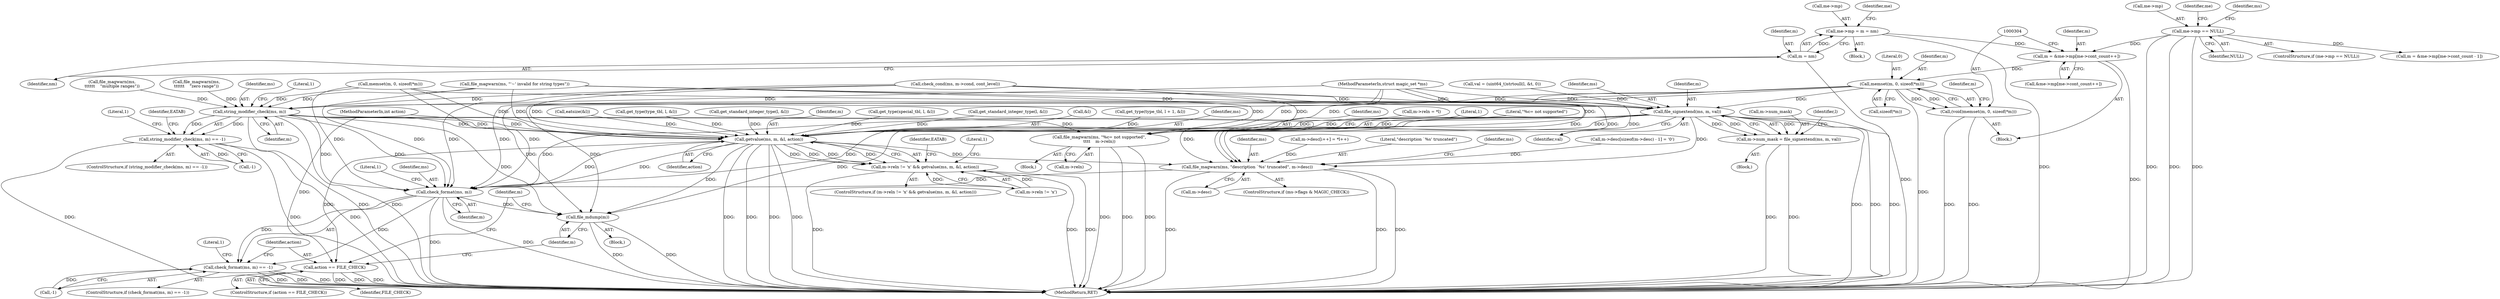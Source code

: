 digraph "0_file_4a284c89d6ef11aca34da65da7d673050a5ea320@API" {
"1000305" [label="(Call,memset(m, 0, sizeof(*m)))"];
"1000292" [label="(Call,m = &me->mp[me->cont_count++])"];
"1000190" [label="(Call,me->mp == NULL)"];
"1000278" [label="(Call,me->mp = m = nm)"];
"1000282" [label="(Call,m = nm)"];
"1000303" [label="(Call,(void)memset(m, 0, sizeof(*m)))"];
"1000973" [label="(Call,file_signextend(ms, m, val))"];
"1000969" [label="(Call,m->num_mask = file_signextend(ms, m, val))"];
"1001309" [label="(Call,file_magwarn(ms, \"%c= not supported\",\n\t\t\t\t    m->reln))"];
"1001398" [label="(Call,getvalue(ms, m, &l, action))"];
"1001392" [label="(Call,m->reln != 'x' && getvalue(ms, m, &l, action))"];
"1001495" [label="(Call,file_magwarn(ms, \"description `%s' truncated\", m->desc))"];
"1001510" [label="(Call,check_format(ms, m))"];
"1001509" [label="(Call,check_format(ms, m) == -1)"];
"1001523" [label="(Call,file_mdump(m))"];
"1001519" [label="(Call,action == FILE_CHECK)"];
"1001257" [label="(Call,string_modifier_check(ms, m))"];
"1001256" [label="(Call,string_modifier_check(ms, m) == -1)"];
"1001400" [label="(Identifier,m)"];
"1001259" [label="(Identifier,m)"];
"1001258" [label="(Identifier,ms)"];
"1001312" [label="(Call,m->reln)"];
"1001392" [label="(Call,m->reln != 'x' && getvalue(ms, m, &l, action))"];
"1001264" [label="(Literal,1)"];
"1000856" [label="(Call,get_type(special_tbl, l, &l))"];
"1000293" [label="(Identifier,m)"];
"1001520" [label="(Identifier,action)"];
"1001524" [label="(Identifier,m)"];
"1000976" [label="(Identifier,val)"];
"1001523" [label="(Call,file_mdump(m))"];
"1000975" [label="(Identifier,m)"];
"1000970" [label="(Call,m->num_mask)"];
"1000134" [label="(MethodParameterIn,int action)"];
"1001518" [label="(ControlStructure,if (action == FILE_CHECK))"];
"1000979" [label="(Identifier,l)"];
"1001496" [label="(Identifier,ms)"];
"1001310" [label="(Identifier,ms)"];
"1001257" [label="(Call,string_modifier_check(ms, m))"];
"1000284" [label="(Identifier,nm)"];
"1000777" [label="(Call,get_standard_integer_type(l, &l))"];
"1001281" [label="(Identifier,EATAB)"];
"1000948" [label="(Block,)"];
"1000257" [label="(Block,)"];
"1000306" [label="(Identifier,m)"];
"1000957" [label="(Call,val = (uint64_t)strtoull(l, &t, 0))"];
"1001288" [label="(Call,m->reln = *l)"];
"1001393" [label="(Call,m->reln != 'x')"];
"1001261" [label="(Literal,1)"];
"1001534" [label="(MethodReturn,RET)"];
"1000294" [label="(Call,&me->mp[me->cont_count++])"];
"1001391" [label="(ControlStructure,if (m->reln != 'x' && getvalue(ms, m, &l, action)))"];
"1001495" [label="(Call,file_magwarn(ms, \"description `%s' truncated\", m->desc))"];
"1000973" [label="(Call,file_signextend(ms, m, val))"];
"1000283" [label="(Identifier,m)"];
"1001255" [label="(ControlStructure,if (string_modifier_check(ms, m) == -1))"];
"1001512" [label="(Identifier,m)"];
"1001521" [label="(Identifier,FILE_CHECK)"];
"1000969" [label="(Call,m->num_mask = file_signextend(ms, m, val))"];
"1001401" [label="(Call,&l)"];
"1001510" [label="(Call,check_format(ms, m))"];
"1001528" [label="(Identifier,m)"];
"1000287" [label="(Identifier,me)"];
"1001508" [label="(ControlStructure,if (check_format(ms, m) == -1))"];
"1001489" [label="(ControlStructure,if (ms->flags & MAGIC_CHECK))"];
"1001256" [label="(Call,string_modifier_check(ms, m) == -1)"];
"1001317" [label="(Literal,1)"];
"1000205" [label="(Identifier,me)"];
"1000197" [label="(Identifier,ms)"];
"1000737" [label="(Call,check_cond(ms, m->cond, cont_level))"];
"1000305" [label="(Call,memset(m, 0, sizeof(*m)))"];
"1000194" [label="(Identifier,NULL)"];
"1000353" [label="(Call,memset(m, 0, sizeof(*m)))"];
"1000130" [label="(MethodParameterIn,struct magic_set *ms)"];
"1001451" [label="(Call,m->desc[i++] = *l++)"];
"1000282" [label="(Call,m = nm)"];
"1001403" [label="(Identifier,action)"];
"1001497" [label="(Literal,\"description `%s' truncated\")"];
"1000307" [label="(Literal,0)"];
"1000974" [label="(Identifier,ms)"];
"1000759" [label="(Call,get_type(type_tbl, l + 1, &l))"];
"1001398" [label="(Call,getvalue(ms, m, &l, action))"];
"1000189" [label="(ControlStructure,if (me->mp == NULL))"];
"1000303" [label="(Call,(void)memset(m, 0, sizeof(*m)))"];
"1000313" [label="(Identifier,m)"];
"1000292" [label="(Call,m = &me->mp[me->cont_count++])"];
"1001513" [label="(Call,-1)"];
"1000215" [label="(Call,m = &me->mp[me->cont_count - 1])"];
"1000308" [label="(Call,sizeof(*m))"];
"1001399" [label="(Identifier,ms)"];
"1000191" [label="(Call,me->mp)"];
"1000190" [label="(Call,me->mp == NULL)"];
"1001260" [label="(Call,-1)"];
"1001504" [label="(Identifier,ms)"];
"1000977" [label="(Call,eatsize(&l))"];
"1001021" [label="(Call,file_magwarn(ms,\n\t\t\t\t\t\t    \"multiple ranges\"))"];
"1001407" [label="(Identifier,EATAB)"];
"1001511" [label="(Identifier,ms)"];
"1001308" [label="(Block,)"];
"1001044" [label="(Call,file_magwarn(ms,\n\t\t\t\t\t\t    \"zero range\"))"];
"1001477" [label="(Call,m->desc[sizeof(m->desc) - 1] = '\0')"];
"1001514" [label="(Literal,1)"];
"1000910" [label="(Call,file_magwarn(ms, \"'~' invalid for string types\"))"];
"1001406" [label="(Literal,1)"];
"1000798" [label="(Call,get_type(type_tbl, l, &l))"];
"1001311" [label="(Literal,\"%c= not supported\")"];
"1001517" [label="(Literal,1)"];
"1000819" [label="(Call,get_standard_integer_type(l, &l))"];
"1001509" [label="(Call,check_format(ms, m) == -1)"];
"1000188" [label="(Block,)"];
"1001522" [label="(Block,)"];
"1000278" [label="(Call,me->mp = m = nm)"];
"1001309" [label="(Call,file_magwarn(ms, \"%c= not supported\",\n\t\t\t\t    m->reln))"];
"1000279" [label="(Call,me->mp)"];
"1001519" [label="(Call,action == FILE_CHECK)"];
"1001498" [label="(Call,m->desc)"];
"1000305" -> "1000303"  [label="AST: "];
"1000305" -> "1000308"  [label="CFG: "];
"1000306" -> "1000305"  [label="AST: "];
"1000307" -> "1000305"  [label="AST: "];
"1000308" -> "1000305"  [label="AST: "];
"1000303" -> "1000305"  [label="CFG: "];
"1000305" -> "1001534"  [label="DDG: "];
"1000305" -> "1000303"  [label="DDG: "];
"1000305" -> "1000303"  [label="DDG: "];
"1000292" -> "1000305"  [label="DDG: "];
"1000305" -> "1000973"  [label="DDG: "];
"1000305" -> "1001257"  [label="DDG: "];
"1000305" -> "1001398"  [label="DDG: "];
"1000305" -> "1001510"  [label="DDG: "];
"1000305" -> "1001523"  [label="DDG: "];
"1000292" -> "1000188"  [label="AST: "];
"1000292" -> "1000294"  [label="CFG: "];
"1000293" -> "1000292"  [label="AST: "];
"1000294" -> "1000292"  [label="AST: "];
"1000304" -> "1000292"  [label="CFG: "];
"1000292" -> "1001534"  [label="DDG: "];
"1000190" -> "1000292"  [label="DDG: "];
"1000278" -> "1000292"  [label="DDG: "];
"1000190" -> "1000189"  [label="AST: "];
"1000190" -> "1000194"  [label="CFG: "];
"1000191" -> "1000190"  [label="AST: "];
"1000194" -> "1000190"  [label="AST: "];
"1000197" -> "1000190"  [label="CFG: "];
"1000205" -> "1000190"  [label="CFG: "];
"1000190" -> "1001534"  [label="DDG: "];
"1000190" -> "1001534"  [label="DDG: "];
"1000190" -> "1001534"  [label="DDG: "];
"1000190" -> "1000215"  [label="DDG: "];
"1000278" -> "1000257"  [label="AST: "];
"1000278" -> "1000282"  [label="CFG: "];
"1000279" -> "1000278"  [label="AST: "];
"1000282" -> "1000278"  [label="AST: "];
"1000287" -> "1000278"  [label="CFG: "];
"1000278" -> "1001534"  [label="DDG: "];
"1000282" -> "1000278"  [label="DDG: "];
"1000282" -> "1000284"  [label="CFG: "];
"1000283" -> "1000282"  [label="AST: "];
"1000284" -> "1000282"  [label="AST: "];
"1000282" -> "1001534"  [label="DDG: "];
"1000303" -> "1000188"  [label="AST: "];
"1000304" -> "1000303"  [label="AST: "];
"1000313" -> "1000303"  [label="CFG: "];
"1000303" -> "1001534"  [label="DDG: "];
"1000303" -> "1001534"  [label="DDG: "];
"1000973" -> "1000969"  [label="AST: "];
"1000973" -> "1000976"  [label="CFG: "];
"1000974" -> "1000973"  [label="AST: "];
"1000975" -> "1000973"  [label="AST: "];
"1000976" -> "1000973"  [label="AST: "];
"1000969" -> "1000973"  [label="CFG: "];
"1000973" -> "1001534"  [label="DDG: "];
"1000973" -> "1001534"  [label="DDG: "];
"1000973" -> "1001534"  [label="DDG: "];
"1000973" -> "1000969"  [label="DDG: "];
"1000973" -> "1000969"  [label="DDG: "];
"1000973" -> "1000969"  [label="DDG: "];
"1000910" -> "1000973"  [label="DDG: "];
"1000737" -> "1000973"  [label="DDG: "];
"1000130" -> "1000973"  [label="DDG: "];
"1000353" -> "1000973"  [label="DDG: "];
"1000957" -> "1000973"  [label="DDG: "];
"1000973" -> "1001309"  [label="DDG: "];
"1000973" -> "1001398"  [label="DDG: "];
"1000973" -> "1001398"  [label="DDG: "];
"1000973" -> "1001495"  [label="DDG: "];
"1000973" -> "1001510"  [label="DDG: "];
"1000973" -> "1001510"  [label="DDG: "];
"1000973" -> "1001523"  [label="DDG: "];
"1000969" -> "1000948"  [label="AST: "];
"1000970" -> "1000969"  [label="AST: "];
"1000979" -> "1000969"  [label="CFG: "];
"1000969" -> "1001534"  [label="DDG: "];
"1000969" -> "1001534"  [label="DDG: "];
"1001309" -> "1001308"  [label="AST: "];
"1001309" -> "1001312"  [label="CFG: "];
"1001310" -> "1001309"  [label="AST: "];
"1001311" -> "1001309"  [label="AST: "];
"1001312" -> "1001309"  [label="AST: "];
"1001317" -> "1001309"  [label="CFG: "];
"1001309" -> "1001534"  [label="DDG: "];
"1001309" -> "1001534"  [label="DDG: "];
"1001309" -> "1001534"  [label="DDG: "];
"1001257" -> "1001309"  [label="DDG: "];
"1000910" -> "1001309"  [label="DDG: "];
"1000737" -> "1001309"  [label="DDG: "];
"1000130" -> "1001309"  [label="DDG: "];
"1001288" -> "1001309"  [label="DDG: "];
"1001398" -> "1001392"  [label="AST: "];
"1001398" -> "1001403"  [label="CFG: "];
"1001399" -> "1001398"  [label="AST: "];
"1001400" -> "1001398"  [label="AST: "];
"1001401" -> "1001398"  [label="AST: "];
"1001403" -> "1001398"  [label="AST: "];
"1001392" -> "1001398"  [label="CFG: "];
"1001398" -> "1001534"  [label="DDG: "];
"1001398" -> "1001534"  [label="DDG: "];
"1001398" -> "1001534"  [label="DDG: "];
"1001398" -> "1001534"  [label="DDG: "];
"1001398" -> "1001392"  [label="DDG: "];
"1001398" -> "1001392"  [label="DDG: "];
"1001398" -> "1001392"  [label="DDG: "];
"1001398" -> "1001392"  [label="DDG: "];
"1001257" -> "1001398"  [label="DDG: "];
"1001257" -> "1001398"  [label="DDG: "];
"1000910" -> "1001398"  [label="DDG: "];
"1000737" -> "1001398"  [label="DDG: "];
"1000130" -> "1001398"  [label="DDG: "];
"1000353" -> "1001398"  [label="DDG: "];
"1000856" -> "1001398"  [label="DDG: "];
"1000759" -> "1001398"  [label="DDG: "];
"1000798" -> "1001398"  [label="DDG: "];
"1000977" -> "1001398"  [label="DDG: "];
"1000777" -> "1001398"  [label="DDG: "];
"1000819" -> "1001398"  [label="DDG: "];
"1000134" -> "1001398"  [label="DDG: "];
"1001398" -> "1001495"  [label="DDG: "];
"1001398" -> "1001510"  [label="DDG: "];
"1001398" -> "1001510"  [label="DDG: "];
"1001398" -> "1001519"  [label="DDG: "];
"1001398" -> "1001523"  [label="DDG: "];
"1001392" -> "1001391"  [label="AST: "];
"1001392" -> "1001393"  [label="CFG: "];
"1001393" -> "1001392"  [label="AST: "];
"1001406" -> "1001392"  [label="CFG: "];
"1001407" -> "1001392"  [label="CFG: "];
"1001392" -> "1001534"  [label="DDG: "];
"1001392" -> "1001534"  [label="DDG: "];
"1001392" -> "1001534"  [label="DDG: "];
"1001393" -> "1001392"  [label="DDG: "];
"1001393" -> "1001392"  [label="DDG: "];
"1001495" -> "1001489"  [label="AST: "];
"1001495" -> "1001498"  [label="CFG: "];
"1001496" -> "1001495"  [label="AST: "];
"1001497" -> "1001495"  [label="AST: "];
"1001498" -> "1001495"  [label="AST: "];
"1001504" -> "1001495"  [label="CFG: "];
"1001495" -> "1001534"  [label="DDG: "];
"1001495" -> "1001534"  [label="DDG: "];
"1001495" -> "1001534"  [label="DDG: "];
"1001257" -> "1001495"  [label="DDG: "];
"1000910" -> "1001495"  [label="DDG: "];
"1000737" -> "1001495"  [label="DDG: "];
"1000130" -> "1001495"  [label="DDG: "];
"1001451" -> "1001495"  [label="DDG: "];
"1001477" -> "1001495"  [label="DDG: "];
"1001495" -> "1001510"  [label="DDG: "];
"1001510" -> "1001509"  [label="AST: "];
"1001510" -> "1001512"  [label="CFG: "];
"1001511" -> "1001510"  [label="AST: "];
"1001512" -> "1001510"  [label="AST: "];
"1001514" -> "1001510"  [label="CFG: "];
"1001510" -> "1001534"  [label="DDG: "];
"1001510" -> "1001534"  [label="DDG: "];
"1001510" -> "1001509"  [label="DDG: "];
"1001510" -> "1001509"  [label="DDG: "];
"1001257" -> "1001510"  [label="DDG: "];
"1001257" -> "1001510"  [label="DDG: "];
"1000910" -> "1001510"  [label="DDG: "];
"1000737" -> "1001510"  [label="DDG: "];
"1000130" -> "1001510"  [label="DDG: "];
"1000353" -> "1001510"  [label="DDG: "];
"1001510" -> "1001523"  [label="DDG: "];
"1001509" -> "1001508"  [label="AST: "];
"1001509" -> "1001513"  [label="CFG: "];
"1001513" -> "1001509"  [label="AST: "];
"1001517" -> "1001509"  [label="CFG: "];
"1001520" -> "1001509"  [label="CFG: "];
"1001509" -> "1001534"  [label="DDG: "];
"1001509" -> "1001534"  [label="DDG: "];
"1001509" -> "1001534"  [label="DDG: "];
"1001513" -> "1001509"  [label="DDG: "];
"1001523" -> "1001522"  [label="AST: "];
"1001523" -> "1001524"  [label="CFG: "];
"1001524" -> "1001523"  [label="AST: "];
"1001528" -> "1001523"  [label="CFG: "];
"1001523" -> "1001534"  [label="DDG: "];
"1001523" -> "1001534"  [label="DDG: "];
"1001257" -> "1001523"  [label="DDG: "];
"1000353" -> "1001523"  [label="DDG: "];
"1001519" -> "1001518"  [label="AST: "];
"1001519" -> "1001521"  [label="CFG: "];
"1001520" -> "1001519"  [label="AST: "];
"1001521" -> "1001519"  [label="AST: "];
"1001524" -> "1001519"  [label="CFG: "];
"1001528" -> "1001519"  [label="CFG: "];
"1001519" -> "1001534"  [label="DDG: "];
"1001519" -> "1001534"  [label="DDG: "];
"1001519" -> "1001534"  [label="DDG: "];
"1000134" -> "1001519"  [label="DDG: "];
"1001257" -> "1001256"  [label="AST: "];
"1001257" -> "1001259"  [label="CFG: "];
"1001258" -> "1001257"  [label="AST: "];
"1001259" -> "1001257"  [label="AST: "];
"1001261" -> "1001257"  [label="CFG: "];
"1001257" -> "1001534"  [label="DDG: "];
"1001257" -> "1001534"  [label="DDG: "];
"1001257" -> "1001256"  [label="DDG: "];
"1001257" -> "1001256"  [label="DDG: "];
"1001044" -> "1001257"  [label="DDG: "];
"1000910" -> "1001257"  [label="DDG: "];
"1000737" -> "1001257"  [label="DDG: "];
"1001021" -> "1001257"  [label="DDG: "];
"1000130" -> "1001257"  [label="DDG: "];
"1000353" -> "1001257"  [label="DDG: "];
"1001256" -> "1001255"  [label="AST: "];
"1001256" -> "1001260"  [label="CFG: "];
"1001260" -> "1001256"  [label="AST: "];
"1001264" -> "1001256"  [label="CFG: "];
"1001281" -> "1001256"  [label="CFG: "];
"1001256" -> "1001534"  [label="DDG: "];
"1001256" -> "1001534"  [label="DDG: "];
"1001256" -> "1001534"  [label="DDG: "];
"1001260" -> "1001256"  [label="DDG: "];
}
